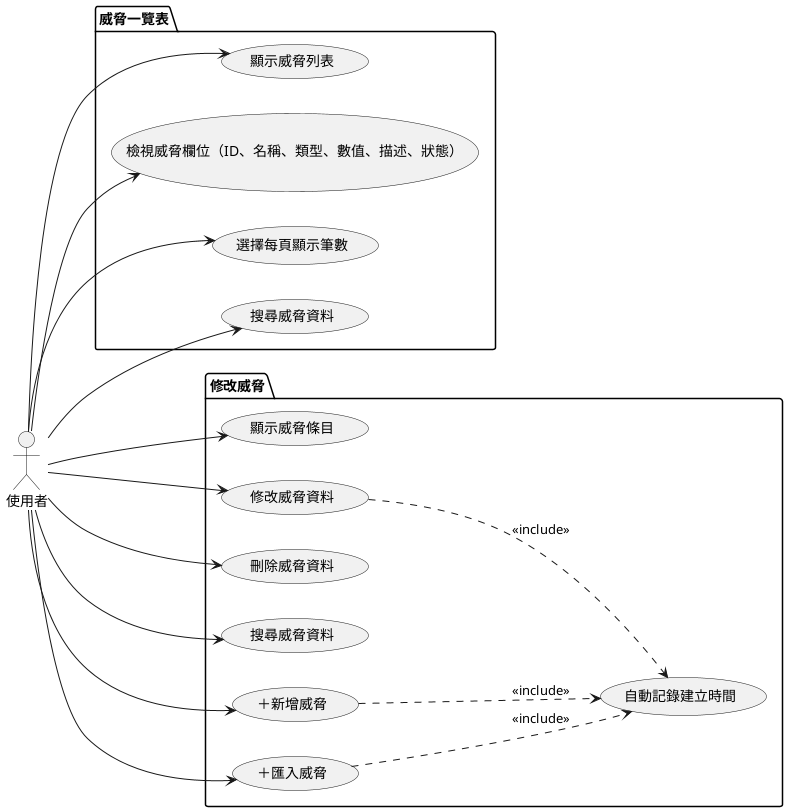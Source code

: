 @startuml threat_overview

left to right direction

actor 使用者

package "威脅一覽表" {
    usecase "顯示威脅列表" as UC1
    usecase "檢視威脅欄位（ID、名稱、類型、數值、描述、狀態）" as UC2
    usecase "選擇每頁顯示筆數" as UC3
    usecase "搜尋威脅資料" as UC4
}

package "修改威脅" {
    usecase "顯示威脅條目" as UC5
    usecase "修改威脅資料" as UC6
    usecase "刪除威脅資料" as UC7
    usecase "搜尋威脅資料" as UC8
    usecase "＋新增威脅" as UC9
    usecase "＋匯入威脅" as UC10
    usecase "自動記錄建立時間" as UC11
}

UC6 .down.> UC11 : <<include>>
UC9 .down.> UC11 : <<include>>
UC10 .down.> UC11 : <<include>>

使用者 --> UC1
使用者 --> UC2
使用者 --> UC3
使用者 --> UC4
使用者 --> UC5
使用者 --> UC6
使用者 --> UC7
使用者 --> UC8
使用者 --> UC9
使用者 --> UC10

@enduml
